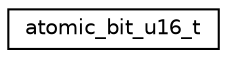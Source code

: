 digraph "Graphical Class Hierarchy"
{
 // LATEX_PDF_SIZE
  edge [fontname="Helvetica",fontsize="10",labelfontname="Helvetica",labelfontsize="10"];
  node [fontname="Helvetica",fontsize="10",shape=record];
  rankdir="LR";
  Node0 [label="atomic_bit_u16_t",height=0.2,width=0.4,color="black", fillcolor="white", style="filled",URL="$structatomic__bit__u16__t.html",tooltip="Type specifying a bit in an uint16_t"];
}
